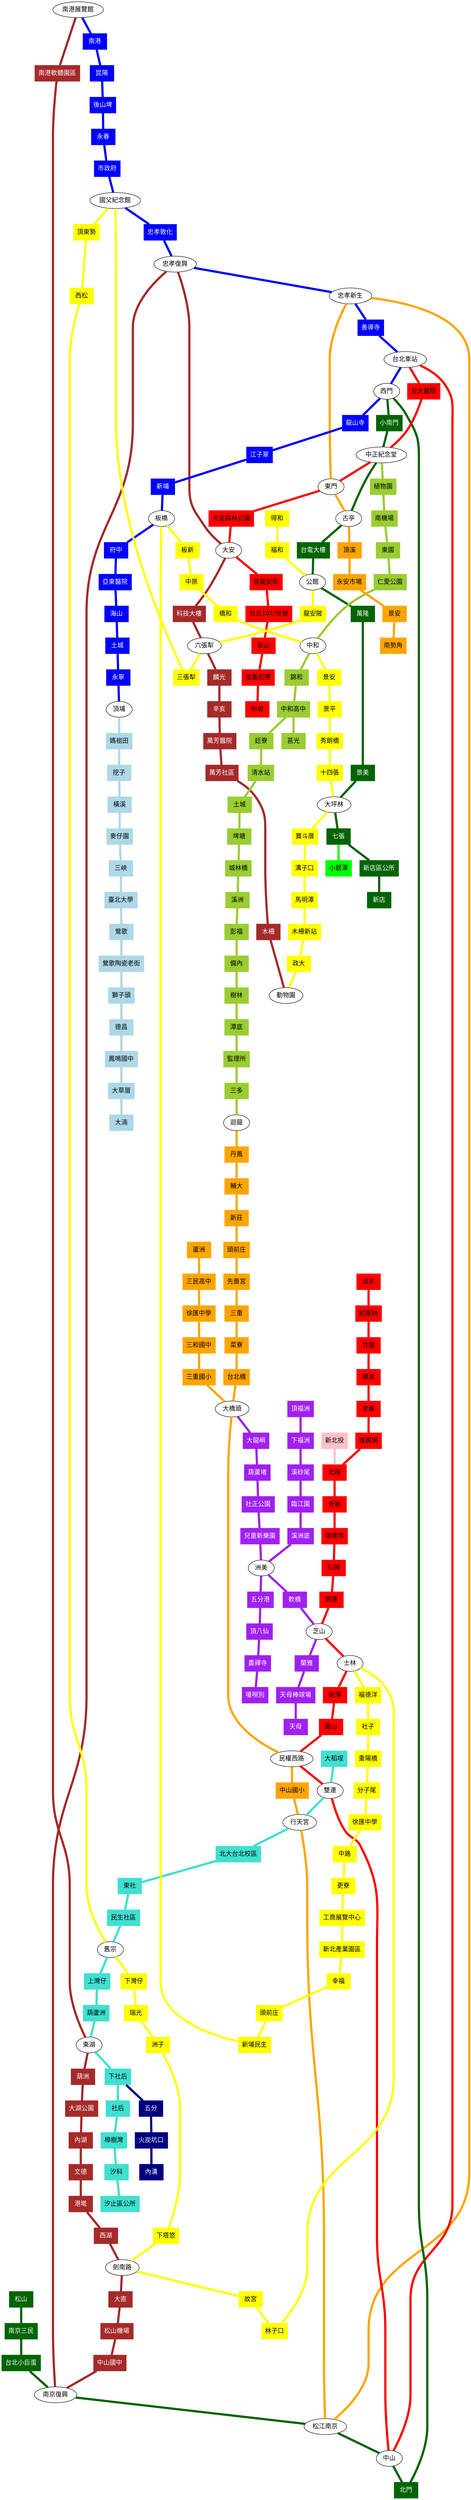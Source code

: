 graph taipei_mrt {
    node [shape=box, style=filled]
    edge [penwidth=5]

    node [color=blue, fontcolor=white]
    BL18_B11 [label="南港展覽館", shape=ellipse, style="", color=black, fontcolor=black]
    BL17 [label="南港"]
    BL16 [label="昆陽"]
    BL15 [label="後山埤"]
    BL14 [label="永春"]
    BL13 [label="市政府"]
    BL12_Y37 [label="國父紀念館", shape=ellipse, style="", color=black, fontcolor=black]
    BL11 [label="忠孝敦化"]
    BL10_BR4 [label="忠孝復興", shape=ellipse, style="", color=black, fontcolor=black]
    BL9_O13 [label="忠孝新生", shape=ellipse, style="", color=black, fontcolor=black]
    BL8 [label="善導寺"]
    BL7_R13 [label="台北車站", shape=ellipse, style="", color=black, fontcolor=black]
    BL6_G13 [label="西門", shape=ellipse, style="", color=black, fontcolor=black]
    BL5 [label="龍山寺"]
    BL4 [label="江子翠"]
    BL3 [label="新埔"]
    B2_Y15 [label="板橋", shape=ellipse, style="", color=black, fontcolor=black]
    BL1 [label="府中"]
    BL40 [label="亞東醫院"]
    BL39 [label="海山"]
    BL38 [label="土城"]
    BL37 [label="永寧"]
    BL36_LB01 [label="頂埔", shape=ellipse, style="", color=black, fontcolor=black]

    edge [color=blue]
    BL18_B11 -- BL17 -- BL16 -- BL15 -- BL14-- BL13 -- BL12_Y37 -- BL11 -- BL10_BR4 -- BL9_O13 -- BL8 -- BL7_R13 -- BL6_G13 -- BL5 -- BL4 -- BL3 -- B2_Y15 -- BL1 -- BL40 -- BL39 -- BL38 -- BL37 -- BL36_LB01

    node [color=brown, fontcolor=white]
    BL18_B11 [label="南港展覽館", shape=ellipse, style="", color=black, fontcolor=black]
    B10 [label="南港軟體園區"]
    B9_SB10 [label="東湖", shape=ellipse, style="", color=black, fontcolor=black]
    B8 [label="葫洲"]
    B7 [label="大湖公園"]
    B6 [label="內湖"]
    B5 [label="文德"]
    B4 [label="港墘"]
    B3 [label="西湖"]
    B2_Y29 [label="劍南路", shape=ellipse, style="", color=black, fontcolor=black]
    B1 [label="大直"]
    BR1 [label="松山機場"]
    BR2 [label="中山國中"]
    BR3_G18 [label="南京復興", shape=ellipse, style="", color=black, fontcolor=black]
    BL10_BR4 [label="忠孝復興", shape=ellipse, style="", color=black, fontcolor=black]
    BR5_R8 [label="大安", shape=ellipse, style="", color=black, fontcolor=black]
    BR6 [label="科技大樓"]
    BR7_Y39 [label="六張犁", shape=ellipse, style="", color=black, fontcolor=black]
    BR8 [label="麟光"]
    BR9 [label="辛亥"]
    BR10 [label="萬芳醫院"]
    BR11 [label="萬芳社區"]
    BR12 [label="木柵"]
    BR13_Y1 [label="動物園", shape=ellipse, style="", color=black, fontcolor=black]

    edge [color=brown]
    BL18_B11 -- B10 -- B9_SB10 -- B8 -- B7 -- B6 -- B5 -- B4 -- B3 -- B2_Y29 -- B1 -- BR1 -- BR2 -- BR3_G18 -- BL10_BR4 -- BR5_R8 -- BR6 -- BR7_Y39 -- BR8 -- BR9 -- BR10 -- BR11 -- BR12 -- BR13_Y1

    node [color=darkgreen, fontcolor=white]
    G22 [label="松山"]
    G21 [label="南京三民"]
    G19 [label="台北小巨蛋"]
    BR3_G18 [label="南京復興", shape=ellipse, style="", color=black, fontcolor=black]
    O12_G17 [label="松江南京", shape=ellipse, style="", color=black, fontcolor=black]
    G16_R14 [label="中山", shape=ellipse, style="", color=black, fontcolor=black]
    G14 [label="北門"]
    BL6_G13 [label="西門", shape=ellipse, style="", color=black, fontcolor=black]
    G12 [label="小南門"]
    G11_LG01_R11 [label="中正紀念堂", shape=ellipse, style="", color=black, fontcolor=black]
    G10_O15 [label="古亭", shape=ellipse, style="", color=black, fontcolor=black]
    G9 [label="台電大樓"]
    G7_Y41 [label="公館", shape=ellipse, style="", color=black, fontcolor=black]
    G6 [label="萬隆"]
    G5 [label="景美"]
    G4_Y6 [label="大坪林", shape=ellipse, style="", color=black, fontcolor=black]
    G3 [label="七張"]
    G2 [label="新店區公所"]
    G1 [label="新店"]
    node [color=green, fontcolor=black]
    G1A [label="小碧潭"]

    edge [color=darkgreen]
    G22 -- G21 -- G19 -- BR3_G18 -- O12_G17 -- G16_R14 -- G14 -- BL6_G13 -- G12 -- G11_LG01_R11 -- G10_O15 -- G9 -- G7_Y41 -- G6 -- G5 -- G4_Y6 -- G3 -- G2 -- G1
    edge [color=green]
    G3 -- G1A

    node [color=lightblue, fontcolor=black]
    BL36_LB01 [label="頂埔", shape=ellipse, style="", color=black, fontcolor=black]
    LB02 [label="媽祖田"]
    LB03 [label="挖子"]
    LB04 [label="橫溪"]
    LB05 [label="麥仔園"]
    LB06 [label="三峽"]
    LB07 [label="臺北大學"]
    LB08 [label="鶯歌"]
    LB09 [label="鶯歌陶瓷老街"]
    LB10 [label="獅子頭"]
    LB11 [label="德昌"]
    LB12 [label="鳳鳴國中"]
    LB13 [label="大草厝"]
    LB14 [label="大湳"]

    edge [color=lightblue]
    BL36_LB01 -- LB02 -- LB03 -- LB04 -- LB05 -- LB06 -- LB07 -- LB08 -- LB09 -- LB10 -- LB11 -- LB12 -- LB13 -- LB14

    node [color=yellowgreen, fontcolor=black]
    G11_LG01_R11 [label="中正紀念堂", shape=ellipse, style="", color=black, fontcolor=black]
    LG02 [label="植物園"]
    LG03 [label="南機場"]
    LG04 [label="東園"]
    LG05 [label="仁愛公園"]
    LG06_Y11 [label="中和", shape=ellipse, style="", color=black, fontcolor=black]
    LG07 [label="錦和"]
    LG08 [label="中和高中"]
    LG09 [label="廷寮"]
    LG10 [label="清水站"]
    LG11 [label="土城"]
    LG12 [label="埤塘"]
    LG13 [label="城林橋"]
    LG14 [label="溪洲"]
    LG15 [label="彭福"]
    LG16 [label="備內"]
    LG17 [label="樹林"]
    LG18 [label="潭底"]
    LG19 [label="監理所"]
    LG20 [label="三多"]
    LG21_O59 [label="迴龍", shape=ellipse, style="", color=black, fontcolor=black]
    LG08A [label="莒光"]

    edge [color=yellowgreen]
    G11_LG01_R11 -- LG02 -- LG03 -- LG04 -- LG05 -- LG06_Y11 -- LG07 -- LG08 -- LG09 -- LG10 -- LG11 -- LG12 -- LG13 -- LG14 -- LG15 -- LG16 -- LG17 -- LG18 -- LG19 -- LG20 -- LG21_O59
    LG08 -- LG08A

    node [color=purple, fontcolor=white]
    LR01 [label="頂福洲"]
    LR02 [label="下福洲"]
    LR03 [label="溪砂尾"]
    LR04 [label="臨江園"]
    LR05 [label="溪洲底"]
    L005_LR06 [label="洲美", shape=ellipse, style="", color=black, fontcolor=black]
    LR07 [label="軟橋"]
    LR08_R21 [label="芝山", shape=ellipse, style="", color=black, fontcolor=black]
    LR09 [label="蘭雅"]
    LR10 [label="天母棒球場"]
    LR11 [label="天母"]
    L001_O8 [label="大橋頭", shape=ellipse, style="", color=black, fontcolor=black]
    L002 [label="大龍峒"]
    L003 [label="葫蘆堵"]
    L004 [label="社正公園"]
    L004_P [label="兒童新樂園"]
    L005_LR06 [label="洲美", shape=ellipse, style="", color=black, fontcolor=black]
    L006 [label="五分港"]
    L007 [label="頂八仙"]
    L008 [label="農禪寺"]
    L009 [label="嗄嘮別"]

    edge [color=purple]
    LR01 -- LR02 -- LR03 -- LR04 -- LR05 -- L005_LR06 -- LR07 -- LR08_R21 -- LR09 -- LR10 -- LR11
    L001_O8 -- L002 -- L003 -- L004 -- L004_P -- L005_LR06 -- L006 -- L007 -- L008 -- L009

    node [color=orange, fontcolor=black]
    O43 [label="蘆洲"]
    O44 [label="三民高中"]
    O45 [label="徐匯中學"]
    O46 [label="三和國中"]
    O47 [label="三重國小"]
    LG21_O59 [label="迴龍", shape=ellipse, style="", color=black, fontcolor=black]
    O60 [label="丹鳳"]
    O1 [label="輔大"]
    O2 [label="新莊"]
    O3 [label="頭前庄"]
    O4 [label="先嗇宮"]
    O5 [label="三重"]
    O6 [label="菜寮"]
    O7 [label="台北橋"]
    L001_O8 [label="大橋頭", shape=ellipse, style="", color=black, fontcolor=black]
    O9_R16 [label="民權西路", shape=ellipse, style="", color=black, fontcolor=black]
    O10 [label="中山國小"]
    O11_SB03 [label="行天宮", shape=ellipse, style="", color=black, fontcolor=black]
    O12_G17 [label="松江南京", shape=ellipse, style="", color=black, fontcolor=black]
    BL9_O13 [label="忠孝新生", shape=ellipse, style="", color=black, fontcolor=black]
    O14_R10 [label="東門", shape=ellipse, style="", color=black, fontcolor=black]
    G10_O15 [label="古亭", shape=ellipse, style="", color=black, fontcolor=black]
    O16 [label="頂溪"]
    O17 [label="永安市場"]
    O18 [label="景安"]
    O19 [label="南勢角"]

    edge [color=orange]
    O43 -- O44 -- O45 -- O46 -- O47 -- L001_O8
    LG21_O59 -- O60 -- O1 -- O2 -- O3 -- O4 -- O5 -- O6 -- O7 -- L001_O8 -- O9_R16 -- O10 -- O11_SB03 -- O12_G17 -- BL9_O13 -- O14_R10 -- G10_O15 -- O16 -- O17 -- O18 -- O19

    node [color=pink, fontcolor=black]
    R27 [label="新北投"]
    node [color=red, fontcolor=black]
    R33 [label="淡水"]
    R32 [label="紅樹林"]
    R31 [label="竹圍"]
    R30 [label="關渡"]
    R29 [label="忠義"]
    R28 [label="復興崗"]
    R26 [label="北投"]
    R25 [label="奇岩"]
    R24 [label="唭哩岸"]
    R23 [label="石牌"]
    R22 [label="明德"]
    LR08_R21 [label="芝山", shape=ellipse, style="", color=black, fontcolor=black]
    R20_Y26 [label="士林", shape=ellipse, style="", color=black, fontcolor=black]
    R18A [label="劍潭"]
    R17 [label="圓山"]
    O9_R16 [label="民權西路", shape=ellipse, style="", color=black, fontcolor=black]
    R15_SB02 [label="雙連", shape=ellipse, style="", color=black, fontcolor=black]
    G16_R14 [label="中山", shape=ellipse, style="", color=black, fontcolor=black]
    BL7_R13 [label="台北車站", shape=ellipse, style="", color=black, fontcolor=black]
    R12 [label="台大醫院"]
    G11_LG01_R11 [label="中正紀念堂", shape=ellipse, style="", color=black, fontcolor=black]
    O14_R10 [label="東門", shape=ellipse, style="", color=black, fontcolor=black]
    R9 [label="大安森林公園"]
    BR5_R8 [label="大安", shape=ellipse, style="", color=black, fontcolor=black]
    R7 [label="信義安和"]
    R6 [label="台北101/世貿"]
    R5 [label="象山"]
    R4 [label="信義松德"]
    R3 [label="中坡"]

    edge [color=red]
    R33 -- R32 -- R31 -- R30 -- R29 -- R28 -- R26 -- R25 -- R24 -- R23 -- R22 -- LR08_R21 -- R20_Y26 -- R18A -- R17 -- O9_R16 -- R15_SB02 -- G16_R14 -- BL7_R13 -- R12 -- G11_LG01_R11 -- O14_R10 -- R9 -- BR5_R8 -- R7 -- R6 -- R5 -- R4 -- R3
    edge [color=pink]
    R27 -- R26

    node [color=turquoise, fontcolor=black]
    SB01 [label="大稻埕"]
    R15_SB02 [label="雙連", shape=ellipse, style="", color=black, fontcolor=black]
    O11_SB03 [label="行天宮", shape=ellipse, style="", color=black, fontcolor=black]
    SB04 [label="北大台北校區"]
    SB05 [label="東社"]
    SB06 [label="民生社區"]
    SB07_Y34 [label="舊宗", shape=ellipse, style="", color=black, fontcolor=black]
    SB08 [label="上灣仔"]
    SB09 [label="葫蘆洲"]
    B9_SB10 [label="東湖", shape=ellipse, style="", color=black, fontcolor=black]
    SB11 [label="下社后"]
    SB12 [label="社后"]
    SB13 [label="樟樹灣"]
    SB14 [label="汐科"]
    SB15 [label="汐止區公所"]
    node [color=navy, fontcolor=white]
    SB11 [label="下社后"]
    SB11A [label="五分"]
    SB11B [label="火炭坑口"]
    SB11C [label="內溝"]

    edge [color=turquoise]
    SB01 -- R15_SB02 -- O11_SB03 -- SB04 -- SB05 -- SB06 -- SB07_Y34 -- SB08 -- SB09 -- B9_SB10 -- SB11 -- SB12 -- SB13 -- SB14 -- SB15
    edge [color=navy]
    SB11 -- SB11A -- SB11B -- SB11C

    node [color=yellow, fontcolor=black]
    Y43 [label="得和"]
    Y42 [label="福和"]
    G7_Y41 [label="公館", shape=ellipse, style="", color=black, fontcolor=black]
    Y40 [label="龍安陂"]
    BR7_Y39 [label="六張犁", shape=ellipse, style="", color=black, fontcolor=black]
    Y38 [label="三張犁"]
    BL12_Y37 [label="國父紀念館", shape=ellipse, style="", color=black, fontcolor=black]
    Y36 [label="頂東勢"]
    Y35 [label="西松"]
    SB07_Y34 [label="舊宗", shape=ellipse, style="", color=black, fontcolor=black]
    Y33 [label="下灣仔"]
    Y32 [label="瑞光"]
    Y31 [label="洲子"]
    Y30 [label="下塔悠"]
    B2_Y29 [label="劍南路", shape=ellipse, style="", color=black, fontcolor=black]
    Y28 [label="故宮"]
    Y27 [label="林子口"]
    R20_Y26 [label="士林", shape=ellipse, style="", color=black, fontcolor=black]
    Y25 [label="福德洋"]
    Y24 [label="社子"]
    Y23 [label="重陽橋"]
    Y22 [label="分子尾"]
    Y21 [label="徐匯中學"]
    Y20 [label="中路"]
    Y19B [label="更寮"]
    Y19A [label="工商展覽中心"]
    Y19 [label="新北產業園區"]
    Y18 [label="幸福"]
    Y17 [label="頭前庄"]
    Y16 [label="新埔民生"]
    B2_Y15 [label="板橋", shape=ellipse, style="", color=black, fontcolor=black]
    Y14 [label="板新"]
    Y13 [label="中原"]
    Y12 [label="橋和"]
    LG06_Y11 [label="中和", shape=ellipse, style="", color=black, fontcolor=black]
    Y10 [label="景安"]
    Y9 [label="景平"]
    Y8_Y44 [label="秀朗橋"]
    Y7 [label="十四張"]
    G4_Y6 [label="大坪林", shape=ellipse, style="", color=black, fontcolor=black]
    Y5 [label="寶斗厝"]
    Y4 [label="溝子口"]
    Y3 [label="馬明潭"]
    Y2 [label="木柵新站"]
    Y1A [label="政大"]
    BR13_Y1 [label="動物園", shape=ellipse, style="", color=black, fontcolor=black]

    edge [color=yellow]
    Y43 -- Y42 -- G7_Y41 -- Y40 -- BR7_Y39 -- Y38 -- BL12_Y37 -- Y36 -- Y35 -- SB07_Y34 -- Y33 -- Y32 -- Y31 -- Y30 -- B2_Y29 -- Y28 -- Y27 -- R20_Y26 -- Y25 -- Y24 -- Y23 -- Y22 -- Y21 -- Y20 -- Y19B -- Y19A -- Y19 -- Y18 -- Y17 -- Y16 -- B2_Y15 -- Y14 -- Y13 -- Y12 -- LG06_Y11 -- Y10 -- Y9 -- Y8_Y44 -- Y7 -- G4_Y6 -- Y5 -- Y4 -- Y3 -- Y2 -- Y1A -- BR13_Y1
}
